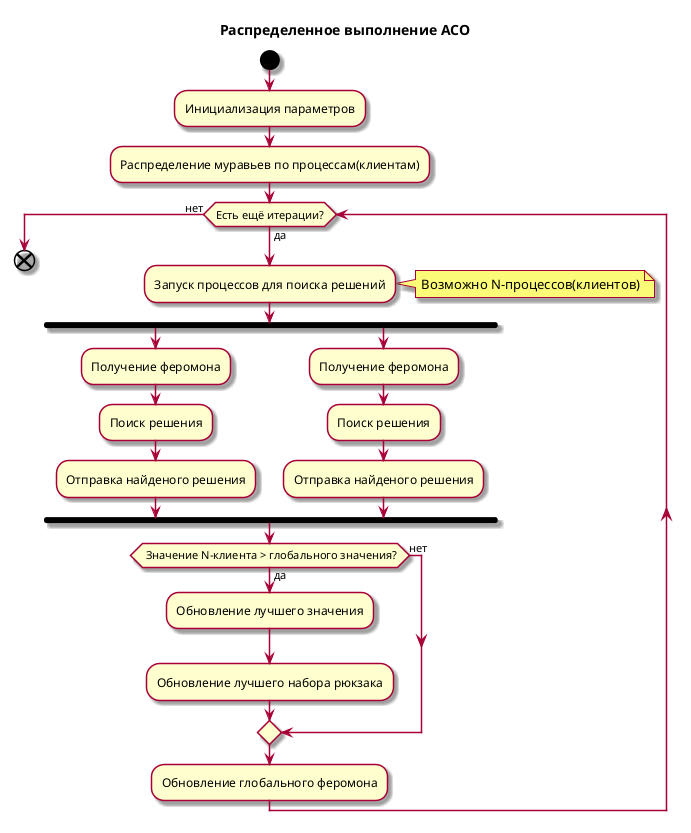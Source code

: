 @startuml
skin rose
title Распределенное выполнение АСО
start
  :Инициализация параметров;
  :Распределение муравьев по процессам(клиентам);
  while (Есть ещё итерации?) is (да)
    :Запуск процессов для поиска решений;
    note right: Возможно N-процессов(клиентов) 
    fork 
      :Получение феромона;
      :Поиск решения;
      :Отправка найденого решения;
    fork again
      :Получение феромона;
      :Поиск решения;
      :Отправка найденого решения;
    end fork
     if ( Значение N-клиента > глобального значения?) then (да) 
        :Обновление лучшего значения;
        :Обновление лучшего набора рюкзака;
      else (нет)
      endif
    :Обновление глобального феромона;
  endwhile (нет)
end
@enduml